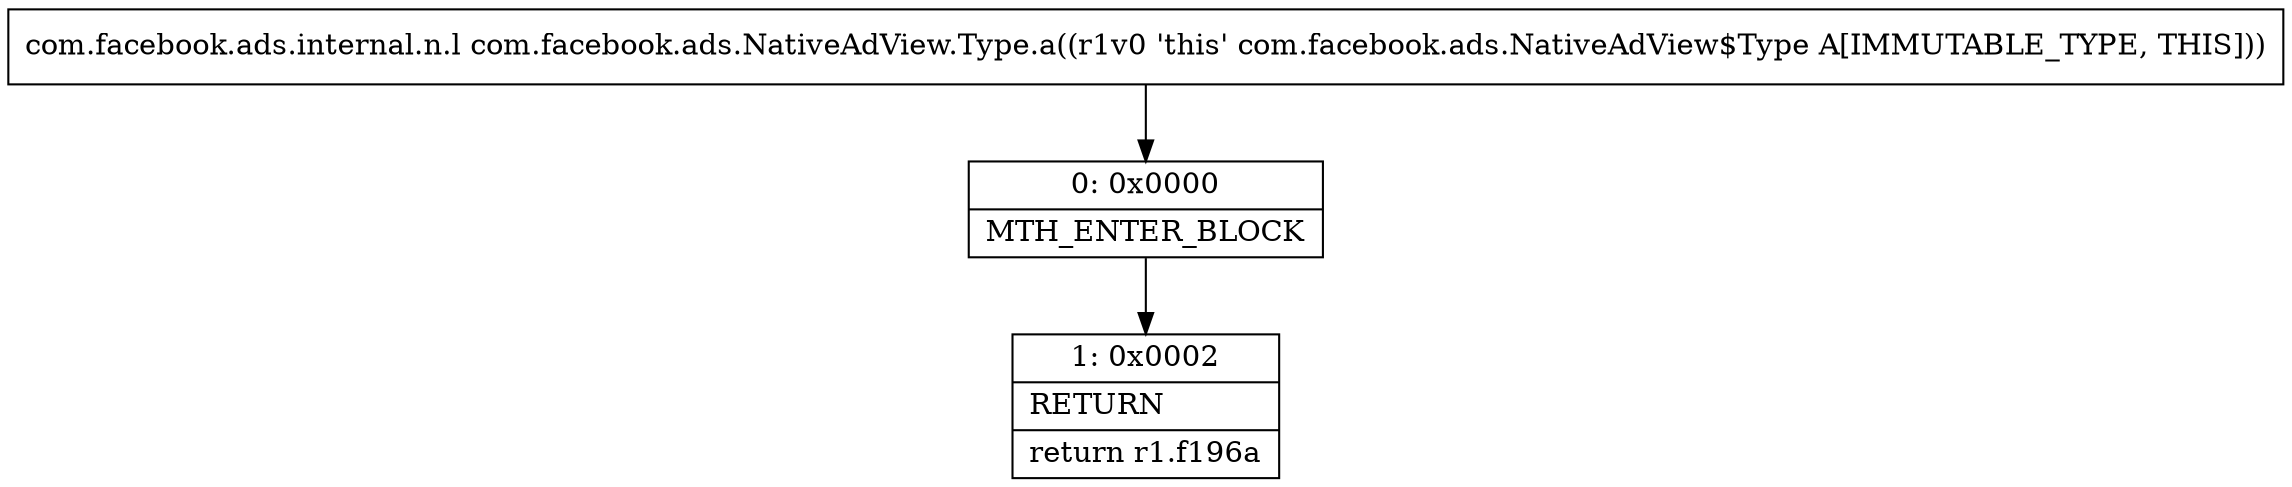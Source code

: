 digraph "CFG forcom.facebook.ads.NativeAdView.Type.a()Lcom\/facebook\/ads\/internal\/n\/l;" {
Node_0 [shape=record,label="{0\:\ 0x0000|MTH_ENTER_BLOCK\l}"];
Node_1 [shape=record,label="{1\:\ 0x0002|RETURN\l|return r1.f196a\l}"];
MethodNode[shape=record,label="{com.facebook.ads.internal.n.l com.facebook.ads.NativeAdView.Type.a((r1v0 'this' com.facebook.ads.NativeAdView$Type A[IMMUTABLE_TYPE, THIS])) }"];
MethodNode -> Node_0;
Node_0 -> Node_1;
}

